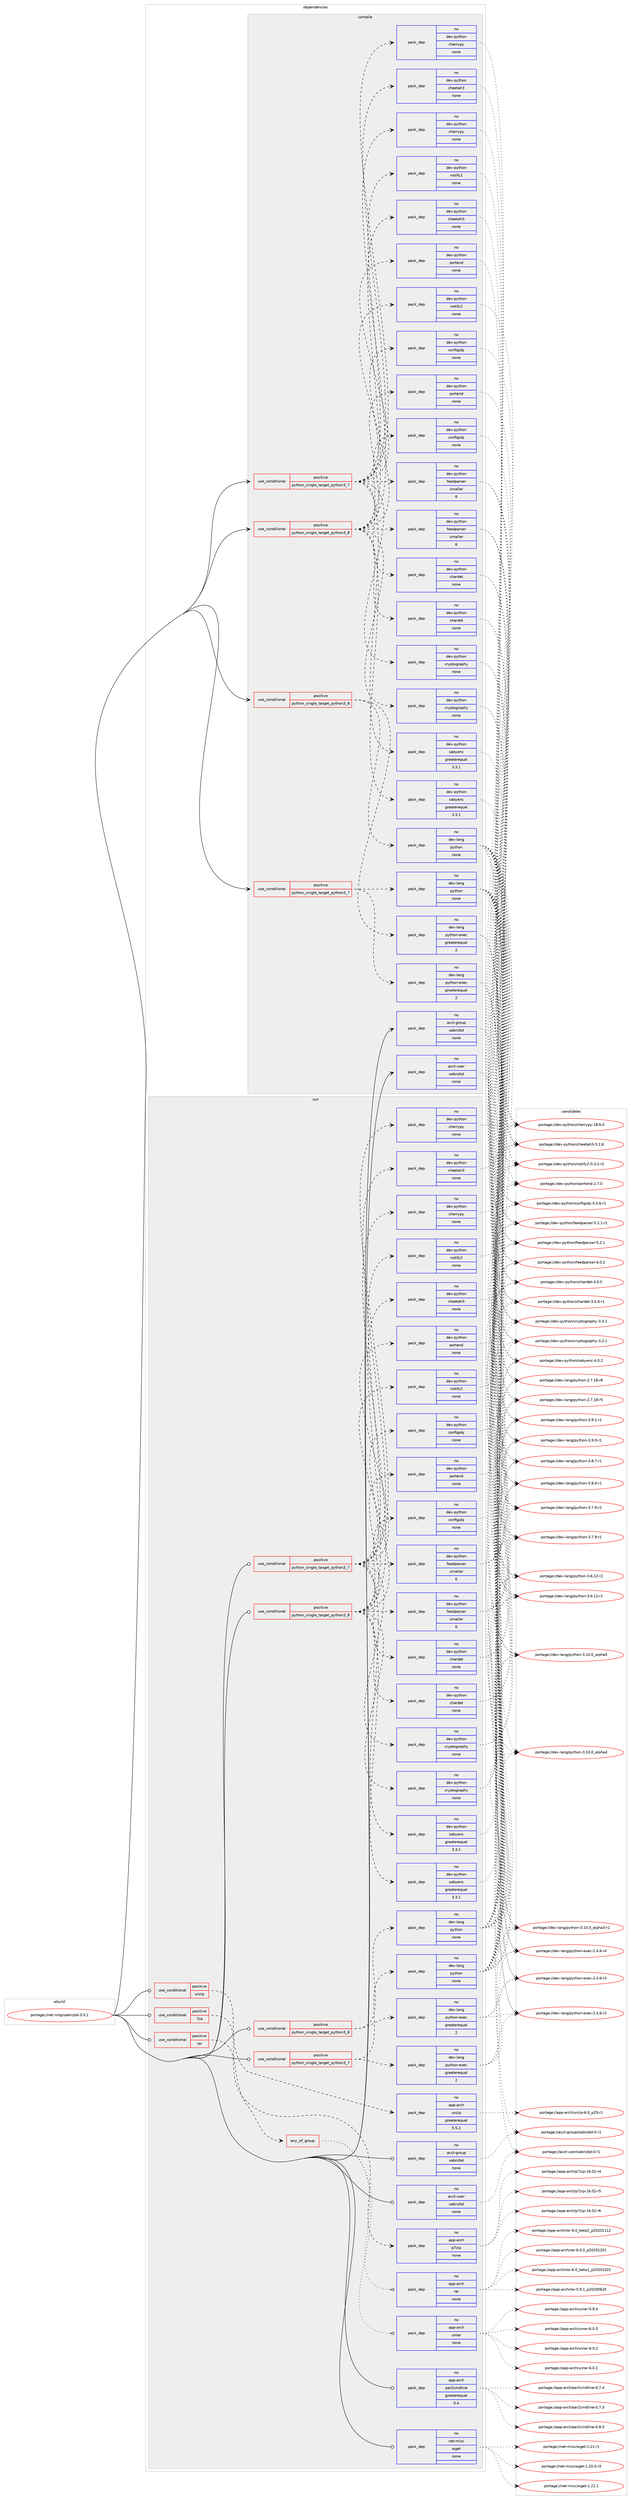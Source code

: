 digraph prolog {

# *************
# Graph options
# *************

newrank=true;
concentrate=true;
compound=true;
graph [rankdir=LR,fontname=Helvetica,fontsize=10,ranksep=1.5];#, ranksep=2.5, nodesep=0.2];
edge  [arrowhead=vee];
node  [fontname=Helvetica,fontsize=10];

# **********
# The ebuild
# **********

subgraph cluster_leftcol {
color=gray;
rank=same;
label=<<i>ebuild</i>>;
id [label="portage://net-nntp/sabnzbd-3.0.1", color=red, width=4, href="../net-nntp/sabnzbd-3.0.1.svg"];
}

# ****************
# The dependencies
# ****************

subgraph cluster_midcol {
color=gray;
label=<<i>dependencies</i>>;
subgraph cluster_compile {
fillcolor="#eeeeee";
style=filled;
label=<<i>compile</i>>;
subgraph cond7015 {
dependency22822 [label=<<TABLE BORDER="0" CELLBORDER="1" CELLSPACING="0" CELLPADDING="4"><TR><TD ROWSPAN="3" CELLPADDING="10">use_conditional</TD></TR><TR><TD>positive</TD></TR><TR><TD>python_single_target_python3_7</TD></TR></TABLE>>, shape=none, color=red];
subgraph pack15632 {
dependency22823 [label=<<TABLE BORDER="0" CELLBORDER="1" CELLSPACING="0" CELLPADDING="4" WIDTH="220"><TR><TD ROWSPAN="6" CELLPADDING="30">pack_dep</TD></TR><TR><TD WIDTH="110">no</TD></TR><TR><TD>dev-lang</TD></TR><TR><TD>python</TD></TR><TR><TD>none</TD></TR><TR><TD></TD></TR></TABLE>>, shape=none, color=blue];
}
dependency22822:e -> dependency22823:w [weight=20,style="dashed",arrowhead="vee"];
subgraph pack15633 {
dependency22824 [label=<<TABLE BORDER="0" CELLBORDER="1" CELLSPACING="0" CELLPADDING="4" WIDTH="220"><TR><TD ROWSPAN="6" CELLPADDING="30">pack_dep</TD></TR><TR><TD WIDTH="110">no</TD></TR><TR><TD>dev-lang</TD></TR><TR><TD>python-exec</TD></TR><TR><TD>greaterequal</TD></TR><TR><TD>2</TD></TR></TABLE>>, shape=none, color=blue];
}
dependency22822:e -> dependency22824:w [weight=20,style="dashed",arrowhead="vee"];
}
id:e -> dependency22822:w [weight=20,style="solid",arrowhead="vee"];
subgraph cond7016 {
dependency22825 [label=<<TABLE BORDER="0" CELLBORDER="1" CELLSPACING="0" CELLPADDING="4"><TR><TD ROWSPAN="3" CELLPADDING="10">use_conditional</TD></TR><TR><TD>positive</TD></TR><TR><TD>python_single_target_python3_7</TD></TR></TABLE>>, shape=none, color=red];
subgraph pack15634 {
dependency22826 [label=<<TABLE BORDER="0" CELLBORDER="1" CELLSPACING="0" CELLPADDING="4" WIDTH="220"><TR><TD ROWSPAN="6" CELLPADDING="30">pack_dep</TD></TR><TR><TD WIDTH="110">no</TD></TR><TR><TD>dev-python</TD></TR><TR><TD>chardet</TD></TR><TR><TD>none</TD></TR><TR><TD></TD></TR></TABLE>>, shape=none, color=blue];
}
dependency22825:e -> dependency22826:w [weight=20,style="dashed",arrowhead="vee"];
subgraph pack15635 {
dependency22827 [label=<<TABLE BORDER="0" CELLBORDER="1" CELLSPACING="0" CELLPADDING="4" WIDTH="220"><TR><TD ROWSPAN="6" CELLPADDING="30">pack_dep</TD></TR><TR><TD WIDTH="110">no</TD></TR><TR><TD>dev-python</TD></TR><TR><TD>cheetah3</TD></TR><TR><TD>none</TD></TR><TR><TD></TD></TR></TABLE>>, shape=none, color=blue];
}
dependency22825:e -> dependency22827:w [weight=20,style="dashed",arrowhead="vee"];
subgraph pack15636 {
dependency22828 [label=<<TABLE BORDER="0" CELLBORDER="1" CELLSPACING="0" CELLPADDING="4" WIDTH="220"><TR><TD ROWSPAN="6" CELLPADDING="30">pack_dep</TD></TR><TR><TD WIDTH="110">no</TD></TR><TR><TD>dev-python</TD></TR><TR><TD>cherrypy</TD></TR><TR><TD>none</TD></TR><TR><TD></TD></TR></TABLE>>, shape=none, color=blue];
}
dependency22825:e -> dependency22828:w [weight=20,style="dashed",arrowhead="vee"];
subgraph pack15637 {
dependency22829 [label=<<TABLE BORDER="0" CELLBORDER="1" CELLSPACING="0" CELLPADDING="4" WIDTH="220"><TR><TD ROWSPAN="6" CELLPADDING="30">pack_dep</TD></TR><TR><TD WIDTH="110">no</TD></TR><TR><TD>dev-python</TD></TR><TR><TD>configobj</TD></TR><TR><TD>none</TD></TR><TR><TD></TD></TR></TABLE>>, shape=none, color=blue];
}
dependency22825:e -> dependency22829:w [weight=20,style="dashed",arrowhead="vee"];
subgraph pack15638 {
dependency22830 [label=<<TABLE BORDER="0" CELLBORDER="1" CELLSPACING="0" CELLPADDING="4" WIDTH="220"><TR><TD ROWSPAN="6" CELLPADDING="30">pack_dep</TD></TR><TR><TD WIDTH="110">no</TD></TR><TR><TD>dev-python</TD></TR><TR><TD>cryptography</TD></TR><TR><TD>none</TD></TR><TR><TD></TD></TR></TABLE>>, shape=none, color=blue];
}
dependency22825:e -> dependency22830:w [weight=20,style="dashed",arrowhead="vee"];
subgraph pack15639 {
dependency22831 [label=<<TABLE BORDER="0" CELLBORDER="1" CELLSPACING="0" CELLPADDING="4" WIDTH="220"><TR><TD ROWSPAN="6" CELLPADDING="30">pack_dep</TD></TR><TR><TD WIDTH="110">no</TD></TR><TR><TD>dev-python</TD></TR><TR><TD>feedparser</TD></TR><TR><TD>smaller</TD></TR><TR><TD>6</TD></TR></TABLE>>, shape=none, color=blue];
}
dependency22825:e -> dependency22831:w [weight=20,style="dashed",arrowhead="vee"];
subgraph pack15640 {
dependency22832 [label=<<TABLE BORDER="0" CELLBORDER="1" CELLSPACING="0" CELLPADDING="4" WIDTH="220"><TR><TD ROWSPAN="6" CELLPADDING="30">pack_dep</TD></TR><TR><TD WIDTH="110">no</TD></TR><TR><TD>dev-python</TD></TR><TR><TD>notify2</TD></TR><TR><TD>none</TD></TR><TR><TD></TD></TR></TABLE>>, shape=none, color=blue];
}
dependency22825:e -> dependency22832:w [weight=20,style="dashed",arrowhead="vee"];
subgraph pack15641 {
dependency22833 [label=<<TABLE BORDER="0" CELLBORDER="1" CELLSPACING="0" CELLPADDING="4" WIDTH="220"><TR><TD ROWSPAN="6" CELLPADDING="30">pack_dep</TD></TR><TR><TD WIDTH="110">no</TD></TR><TR><TD>dev-python</TD></TR><TR><TD>portend</TD></TR><TR><TD>none</TD></TR><TR><TD></TD></TR></TABLE>>, shape=none, color=blue];
}
dependency22825:e -> dependency22833:w [weight=20,style="dashed",arrowhead="vee"];
subgraph pack15642 {
dependency22834 [label=<<TABLE BORDER="0" CELLBORDER="1" CELLSPACING="0" CELLPADDING="4" WIDTH="220"><TR><TD ROWSPAN="6" CELLPADDING="30">pack_dep</TD></TR><TR><TD WIDTH="110">no</TD></TR><TR><TD>dev-python</TD></TR><TR><TD>sabyenc</TD></TR><TR><TD>greaterequal</TD></TR><TR><TD>3.3.1</TD></TR></TABLE>>, shape=none, color=blue];
}
dependency22825:e -> dependency22834:w [weight=20,style="dashed",arrowhead="vee"];
}
id:e -> dependency22825:w [weight=20,style="solid",arrowhead="vee"];
subgraph cond7017 {
dependency22835 [label=<<TABLE BORDER="0" CELLBORDER="1" CELLSPACING="0" CELLPADDING="4"><TR><TD ROWSPAN="3" CELLPADDING="10">use_conditional</TD></TR><TR><TD>positive</TD></TR><TR><TD>python_single_target_python3_8</TD></TR></TABLE>>, shape=none, color=red];
subgraph pack15643 {
dependency22836 [label=<<TABLE BORDER="0" CELLBORDER="1" CELLSPACING="0" CELLPADDING="4" WIDTH="220"><TR><TD ROWSPAN="6" CELLPADDING="30">pack_dep</TD></TR><TR><TD WIDTH="110">no</TD></TR><TR><TD>dev-lang</TD></TR><TR><TD>python</TD></TR><TR><TD>none</TD></TR><TR><TD></TD></TR></TABLE>>, shape=none, color=blue];
}
dependency22835:e -> dependency22836:w [weight=20,style="dashed",arrowhead="vee"];
subgraph pack15644 {
dependency22837 [label=<<TABLE BORDER="0" CELLBORDER="1" CELLSPACING="0" CELLPADDING="4" WIDTH="220"><TR><TD ROWSPAN="6" CELLPADDING="30">pack_dep</TD></TR><TR><TD WIDTH="110">no</TD></TR><TR><TD>dev-lang</TD></TR><TR><TD>python-exec</TD></TR><TR><TD>greaterequal</TD></TR><TR><TD>2</TD></TR></TABLE>>, shape=none, color=blue];
}
dependency22835:e -> dependency22837:w [weight=20,style="dashed",arrowhead="vee"];
}
id:e -> dependency22835:w [weight=20,style="solid",arrowhead="vee"];
subgraph cond7018 {
dependency22838 [label=<<TABLE BORDER="0" CELLBORDER="1" CELLSPACING="0" CELLPADDING="4"><TR><TD ROWSPAN="3" CELLPADDING="10">use_conditional</TD></TR><TR><TD>positive</TD></TR><TR><TD>python_single_target_python3_8</TD></TR></TABLE>>, shape=none, color=red];
subgraph pack15645 {
dependency22839 [label=<<TABLE BORDER="0" CELLBORDER="1" CELLSPACING="0" CELLPADDING="4" WIDTH="220"><TR><TD ROWSPAN="6" CELLPADDING="30">pack_dep</TD></TR><TR><TD WIDTH="110">no</TD></TR><TR><TD>dev-python</TD></TR><TR><TD>chardet</TD></TR><TR><TD>none</TD></TR><TR><TD></TD></TR></TABLE>>, shape=none, color=blue];
}
dependency22838:e -> dependency22839:w [weight=20,style="dashed",arrowhead="vee"];
subgraph pack15646 {
dependency22840 [label=<<TABLE BORDER="0" CELLBORDER="1" CELLSPACING="0" CELLPADDING="4" WIDTH="220"><TR><TD ROWSPAN="6" CELLPADDING="30">pack_dep</TD></TR><TR><TD WIDTH="110">no</TD></TR><TR><TD>dev-python</TD></TR><TR><TD>cheetah3</TD></TR><TR><TD>none</TD></TR><TR><TD></TD></TR></TABLE>>, shape=none, color=blue];
}
dependency22838:e -> dependency22840:w [weight=20,style="dashed",arrowhead="vee"];
subgraph pack15647 {
dependency22841 [label=<<TABLE BORDER="0" CELLBORDER="1" CELLSPACING="0" CELLPADDING="4" WIDTH="220"><TR><TD ROWSPAN="6" CELLPADDING="30">pack_dep</TD></TR><TR><TD WIDTH="110">no</TD></TR><TR><TD>dev-python</TD></TR><TR><TD>cherrypy</TD></TR><TR><TD>none</TD></TR><TR><TD></TD></TR></TABLE>>, shape=none, color=blue];
}
dependency22838:e -> dependency22841:w [weight=20,style="dashed",arrowhead="vee"];
subgraph pack15648 {
dependency22842 [label=<<TABLE BORDER="0" CELLBORDER="1" CELLSPACING="0" CELLPADDING="4" WIDTH="220"><TR><TD ROWSPAN="6" CELLPADDING="30">pack_dep</TD></TR><TR><TD WIDTH="110">no</TD></TR><TR><TD>dev-python</TD></TR><TR><TD>configobj</TD></TR><TR><TD>none</TD></TR><TR><TD></TD></TR></TABLE>>, shape=none, color=blue];
}
dependency22838:e -> dependency22842:w [weight=20,style="dashed",arrowhead="vee"];
subgraph pack15649 {
dependency22843 [label=<<TABLE BORDER="0" CELLBORDER="1" CELLSPACING="0" CELLPADDING="4" WIDTH="220"><TR><TD ROWSPAN="6" CELLPADDING="30">pack_dep</TD></TR><TR><TD WIDTH="110">no</TD></TR><TR><TD>dev-python</TD></TR><TR><TD>cryptography</TD></TR><TR><TD>none</TD></TR><TR><TD></TD></TR></TABLE>>, shape=none, color=blue];
}
dependency22838:e -> dependency22843:w [weight=20,style="dashed",arrowhead="vee"];
subgraph pack15650 {
dependency22844 [label=<<TABLE BORDER="0" CELLBORDER="1" CELLSPACING="0" CELLPADDING="4" WIDTH="220"><TR><TD ROWSPAN="6" CELLPADDING="30">pack_dep</TD></TR><TR><TD WIDTH="110">no</TD></TR><TR><TD>dev-python</TD></TR><TR><TD>feedparser</TD></TR><TR><TD>smaller</TD></TR><TR><TD>6</TD></TR></TABLE>>, shape=none, color=blue];
}
dependency22838:e -> dependency22844:w [weight=20,style="dashed",arrowhead="vee"];
subgraph pack15651 {
dependency22845 [label=<<TABLE BORDER="0" CELLBORDER="1" CELLSPACING="0" CELLPADDING="4" WIDTH="220"><TR><TD ROWSPAN="6" CELLPADDING="30">pack_dep</TD></TR><TR><TD WIDTH="110">no</TD></TR><TR><TD>dev-python</TD></TR><TR><TD>notify2</TD></TR><TR><TD>none</TD></TR><TR><TD></TD></TR></TABLE>>, shape=none, color=blue];
}
dependency22838:e -> dependency22845:w [weight=20,style="dashed",arrowhead="vee"];
subgraph pack15652 {
dependency22846 [label=<<TABLE BORDER="0" CELLBORDER="1" CELLSPACING="0" CELLPADDING="4" WIDTH="220"><TR><TD ROWSPAN="6" CELLPADDING="30">pack_dep</TD></TR><TR><TD WIDTH="110">no</TD></TR><TR><TD>dev-python</TD></TR><TR><TD>portend</TD></TR><TR><TD>none</TD></TR><TR><TD></TD></TR></TABLE>>, shape=none, color=blue];
}
dependency22838:e -> dependency22846:w [weight=20,style="dashed",arrowhead="vee"];
subgraph pack15653 {
dependency22847 [label=<<TABLE BORDER="0" CELLBORDER="1" CELLSPACING="0" CELLPADDING="4" WIDTH="220"><TR><TD ROWSPAN="6" CELLPADDING="30">pack_dep</TD></TR><TR><TD WIDTH="110">no</TD></TR><TR><TD>dev-python</TD></TR><TR><TD>sabyenc</TD></TR><TR><TD>greaterequal</TD></TR><TR><TD>3.3.1</TD></TR></TABLE>>, shape=none, color=blue];
}
dependency22838:e -> dependency22847:w [weight=20,style="dashed",arrowhead="vee"];
}
id:e -> dependency22838:w [weight=20,style="solid",arrowhead="vee"];
subgraph pack15654 {
dependency22848 [label=<<TABLE BORDER="0" CELLBORDER="1" CELLSPACING="0" CELLPADDING="4" WIDTH="220"><TR><TD ROWSPAN="6" CELLPADDING="30">pack_dep</TD></TR><TR><TD WIDTH="110">no</TD></TR><TR><TD>acct-group</TD></TR><TR><TD>sabnzbd</TD></TR><TR><TD>none</TD></TR><TR><TD></TD></TR></TABLE>>, shape=none, color=blue];
}
id:e -> dependency22848:w [weight=20,style="solid",arrowhead="vee"];
subgraph pack15655 {
dependency22849 [label=<<TABLE BORDER="0" CELLBORDER="1" CELLSPACING="0" CELLPADDING="4" WIDTH="220"><TR><TD ROWSPAN="6" CELLPADDING="30">pack_dep</TD></TR><TR><TD WIDTH="110">no</TD></TR><TR><TD>acct-user</TD></TR><TR><TD>sabnzbd</TD></TR><TR><TD>none</TD></TR><TR><TD></TD></TR></TABLE>>, shape=none, color=blue];
}
id:e -> dependency22849:w [weight=20,style="solid",arrowhead="vee"];
}
subgraph cluster_compileandrun {
fillcolor="#eeeeee";
style=filled;
label=<<i>compile and run</i>>;
}
subgraph cluster_run {
fillcolor="#eeeeee";
style=filled;
label=<<i>run</i>>;
subgraph cond7019 {
dependency22850 [label=<<TABLE BORDER="0" CELLBORDER="1" CELLSPACING="0" CELLPADDING="4"><TR><TD ROWSPAN="3" CELLPADDING="10">use_conditional</TD></TR><TR><TD>positive</TD></TR><TR><TD>7za</TD></TR></TABLE>>, shape=none, color=red];
subgraph pack15656 {
dependency22851 [label=<<TABLE BORDER="0" CELLBORDER="1" CELLSPACING="0" CELLPADDING="4" WIDTH="220"><TR><TD ROWSPAN="6" CELLPADDING="30">pack_dep</TD></TR><TR><TD WIDTH="110">no</TD></TR><TR><TD>app-arch</TD></TR><TR><TD>p7zip</TD></TR><TR><TD>none</TD></TR><TR><TD></TD></TR></TABLE>>, shape=none, color=blue];
}
dependency22850:e -> dependency22851:w [weight=20,style="dashed",arrowhead="vee"];
}
id:e -> dependency22850:w [weight=20,style="solid",arrowhead="odot"];
subgraph cond7020 {
dependency22852 [label=<<TABLE BORDER="0" CELLBORDER="1" CELLSPACING="0" CELLPADDING="4"><TR><TD ROWSPAN="3" CELLPADDING="10">use_conditional</TD></TR><TR><TD>positive</TD></TR><TR><TD>python_single_target_python3_7</TD></TR></TABLE>>, shape=none, color=red];
subgraph pack15657 {
dependency22853 [label=<<TABLE BORDER="0" CELLBORDER="1" CELLSPACING="0" CELLPADDING="4" WIDTH="220"><TR><TD ROWSPAN="6" CELLPADDING="30">pack_dep</TD></TR><TR><TD WIDTH="110">no</TD></TR><TR><TD>dev-lang</TD></TR><TR><TD>python</TD></TR><TR><TD>none</TD></TR><TR><TD></TD></TR></TABLE>>, shape=none, color=blue];
}
dependency22852:e -> dependency22853:w [weight=20,style="dashed",arrowhead="vee"];
subgraph pack15658 {
dependency22854 [label=<<TABLE BORDER="0" CELLBORDER="1" CELLSPACING="0" CELLPADDING="4" WIDTH="220"><TR><TD ROWSPAN="6" CELLPADDING="30">pack_dep</TD></TR><TR><TD WIDTH="110">no</TD></TR><TR><TD>dev-lang</TD></TR><TR><TD>python-exec</TD></TR><TR><TD>greaterequal</TD></TR><TR><TD>2</TD></TR></TABLE>>, shape=none, color=blue];
}
dependency22852:e -> dependency22854:w [weight=20,style="dashed",arrowhead="vee"];
}
id:e -> dependency22852:w [weight=20,style="solid",arrowhead="odot"];
subgraph cond7021 {
dependency22855 [label=<<TABLE BORDER="0" CELLBORDER="1" CELLSPACING="0" CELLPADDING="4"><TR><TD ROWSPAN="3" CELLPADDING="10">use_conditional</TD></TR><TR><TD>positive</TD></TR><TR><TD>python_single_target_python3_7</TD></TR></TABLE>>, shape=none, color=red];
subgraph pack15659 {
dependency22856 [label=<<TABLE BORDER="0" CELLBORDER="1" CELLSPACING="0" CELLPADDING="4" WIDTH="220"><TR><TD ROWSPAN="6" CELLPADDING="30">pack_dep</TD></TR><TR><TD WIDTH="110">no</TD></TR><TR><TD>dev-python</TD></TR><TR><TD>chardet</TD></TR><TR><TD>none</TD></TR><TR><TD></TD></TR></TABLE>>, shape=none, color=blue];
}
dependency22855:e -> dependency22856:w [weight=20,style="dashed",arrowhead="vee"];
subgraph pack15660 {
dependency22857 [label=<<TABLE BORDER="0" CELLBORDER="1" CELLSPACING="0" CELLPADDING="4" WIDTH="220"><TR><TD ROWSPAN="6" CELLPADDING="30">pack_dep</TD></TR><TR><TD WIDTH="110">no</TD></TR><TR><TD>dev-python</TD></TR><TR><TD>cheetah3</TD></TR><TR><TD>none</TD></TR><TR><TD></TD></TR></TABLE>>, shape=none, color=blue];
}
dependency22855:e -> dependency22857:w [weight=20,style="dashed",arrowhead="vee"];
subgraph pack15661 {
dependency22858 [label=<<TABLE BORDER="0" CELLBORDER="1" CELLSPACING="0" CELLPADDING="4" WIDTH="220"><TR><TD ROWSPAN="6" CELLPADDING="30">pack_dep</TD></TR><TR><TD WIDTH="110">no</TD></TR><TR><TD>dev-python</TD></TR><TR><TD>cherrypy</TD></TR><TR><TD>none</TD></TR><TR><TD></TD></TR></TABLE>>, shape=none, color=blue];
}
dependency22855:e -> dependency22858:w [weight=20,style="dashed",arrowhead="vee"];
subgraph pack15662 {
dependency22859 [label=<<TABLE BORDER="0" CELLBORDER="1" CELLSPACING="0" CELLPADDING="4" WIDTH="220"><TR><TD ROWSPAN="6" CELLPADDING="30">pack_dep</TD></TR><TR><TD WIDTH="110">no</TD></TR><TR><TD>dev-python</TD></TR><TR><TD>configobj</TD></TR><TR><TD>none</TD></TR><TR><TD></TD></TR></TABLE>>, shape=none, color=blue];
}
dependency22855:e -> dependency22859:w [weight=20,style="dashed",arrowhead="vee"];
subgraph pack15663 {
dependency22860 [label=<<TABLE BORDER="0" CELLBORDER="1" CELLSPACING="0" CELLPADDING="4" WIDTH="220"><TR><TD ROWSPAN="6" CELLPADDING="30">pack_dep</TD></TR><TR><TD WIDTH="110">no</TD></TR><TR><TD>dev-python</TD></TR><TR><TD>cryptography</TD></TR><TR><TD>none</TD></TR><TR><TD></TD></TR></TABLE>>, shape=none, color=blue];
}
dependency22855:e -> dependency22860:w [weight=20,style="dashed",arrowhead="vee"];
subgraph pack15664 {
dependency22861 [label=<<TABLE BORDER="0" CELLBORDER="1" CELLSPACING="0" CELLPADDING="4" WIDTH="220"><TR><TD ROWSPAN="6" CELLPADDING="30">pack_dep</TD></TR><TR><TD WIDTH="110">no</TD></TR><TR><TD>dev-python</TD></TR><TR><TD>feedparser</TD></TR><TR><TD>smaller</TD></TR><TR><TD>6</TD></TR></TABLE>>, shape=none, color=blue];
}
dependency22855:e -> dependency22861:w [weight=20,style="dashed",arrowhead="vee"];
subgraph pack15665 {
dependency22862 [label=<<TABLE BORDER="0" CELLBORDER="1" CELLSPACING="0" CELLPADDING="4" WIDTH="220"><TR><TD ROWSPAN="6" CELLPADDING="30">pack_dep</TD></TR><TR><TD WIDTH="110">no</TD></TR><TR><TD>dev-python</TD></TR><TR><TD>notify2</TD></TR><TR><TD>none</TD></TR><TR><TD></TD></TR></TABLE>>, shape=none, color=blue];
}
dependency22855:e -> dependency22862:w [weight=20,style="dashed",arrowhead="vee"];
subgraph pack15666 {
dependency22863 [label=<<TABLE BORDER="0" CELLBORDER="1" CELLSPACING="0" CELLPADDING="4" WIDTH="220"><TR><TD ROWSPAN="6" CELLPADDING="30">pack_dep</TD></TR><TR><TD WIDTH="110">no</TD></TR><TR><TD>dev-python</TD></TR><TR><TD>portend</TD></TR><TR><TD>none</TD></TR><TR><TD></TD></TR></TABLE>>, shape=none, color=blue];
}
dependency22855:e -> dependency22863:w [weight=20,style="dashed",arrowhead="vee"];
subgraph pack15667 {
dependency22864 [label=<<TABLE BORDER="0" CELLBORDER="1" CELLSPACING="0" CELLPADDING="4" WIDTH="220"><TR><TD ROWSPAN="6" CELLPADDING="30">pack_dep</TD></TR><TR><TD WIDTH="110">no</TD></TR><TR><TD>dev-python</TD></TR><TR><TD>sabyenc</TD></TR><TR><TD>greaterequal</TD></TR><TR><TD>3.3.1</TD></TR></TABLE>>, shape=none, color=blue];
}
dependency22855:e -> dependency22864:w [weight=20,style="dashed",arrowhead="vee"];
}
id:e -> dependency22855:w [weight=20,style="solid",arrowhead="odot"];
subgraph cond7022 {
dependency22865 [label=<<TABLE BORDER="0" CELLBORDER="1" CELLSPACING="0" CELLPADDING="4"><TR><TD ROWSPAN="3" CELLPADDING="10">use_conditional</TD></TR><TR><TD>positive</TD></TR><TR><TD>python_single_target_python3_8</TD></TR></TABLE>>, shape=none, color=red];
subgraph pack15668 {
dependency22866 [label=<<TABLE BORDER="0" CELLBORDER="1" CELLSPACING="0" CELLPADDING="4" WIDTH="220"><TR><TD ROWSPAN="6" CELLPADDING="30">pack_dep</TD></TR><TR><TD WIDTH="110">no</TD></TR><TR><TD>dev-lang</TD></TR><TR><TD>python</TD></TR><TR><TD>none</TD></TR><TR><TD></TD></TR></TABLE>>, shape=none, color=blue];
}
dependency22865:e -> dependency22866:w [weight=20,style="dashed",arrowhead="vee"];
subgraph pack15669 {
dependency22867 [label=<<TABLE BORDER="0" CELLBORDER="1" CELLSPACING="0" CELLPADDING="4" WIDTH="220"><TR><TD ROWSPAN="6" CELLPADDING="30">pack_dep</TD></TR><TR><TD WIDTH="110">no</TD></TR><TR><TD>dev-lang</TD></TR><TR><TD>python-exec</TD></TR><TR><TD>greaterequal</TD></TR><TR><TD>2</TD></TR></TABLE>>, shape=none, color=blue];
}
dependency22865:e -> dependency22867:w [weight=20,style="dashed",arrowhead="vee"];
}
id:e -> dependency22865:w [weight=20,style="solid",arrowhead="odot"];
subgraph cond7023 {
dependency22868 [label=<<TABLE BORDER="0" CELLBORDER="1" CELLSPACING="0" CELLPADDING="4"><TR><TD ROWSPAN="3" CELLPADDING="10">use_conditional</TD></TR><TR><TD>positive</TD></TR><TR><TD>python_single_target_python3_8</TD></TR></TABLE>>, shape=none, color=red];
subgraph pack15670 {
dependency22869 [label=<<TABLE BORDER="0" CELLBORDER="1" CELLSPACING="0" CELLPADDING="4" WIDTH="220"><TR><TD ROWSPAN="6" CELLPADDING="30">pack_dep</TD></TR><TR><TD WIDTH="110">no</TD></TR><TR><TD>dev-python</TD></TR><TR><TD>chardet</TD></TR><TR><TD>none</TD></TR><TR><TD></TD></TR></TABLE>>, shape=none, color=blue];
}
dependency22868:e -> dependency22869:w [weight=20,style="dashed",arrowhead="vee"];
subgraph pack15671 {
dependency22870 [label=<<TABLE BORDER="0" CELLBORDER="1" CELLSPACING="0" CELLPADDING="4" WIDTH="220"><TR><TD ROWSPAN="6" CELLPADDING="30">pack_dep</TD></TR><TR><TD WIDTH="110">no</TD></TR><TR><TD>dev-python</TD></TR><TR><TD>cheetah3</TD></TR><TR><TD>none</TD></TR><TR><TD></TD></TR></TABLE>>, shape=none, color=blue];
}
dependency22868:e -> dependency22870:w [weight=20,style="dashed",arrowhead="vee"];
subgraph pack15672 {
dependency22871 [label=<<TABLE BORDER="0" CELLBORDER="1" CELLSPACING="0" CELLPADDING="4" WIDTH="220"><TR><TD ROWSPAN="6" CELLPADDING="30">pack_dep</TD></TR><TR><TD WIDTH="110">no</TD></TR><TR><TD>dev-python</TD></TR><TR><TD>cherrypy</TD></TR><TR><TD>none</TD></TR><TR><TD></TD></TR></TABLE>>, shape=none, color=blue];
}
dependency22868:e -> dependency22871:w [weight=20,style="dashed",arrowhead="vee"];
subgraph pack15673 {
dependency22872 [label=<<TABLE BORDER="0" CELLBORDER="1" CELLSPACING="0" CELLPADDING="4" WIDTH="220"><TR><TD ROWSPAN="6" CELLPADDING="30">pack_dep</TD></TR><TR><TD WIDTH="110">no</TD></TR><TR><TD>dev-python</TD></TR><TR><TD>configobj</TD></TR><TR><TD>none</TD></TR><TR><TD></TD></TR></TABLE>>, shape=none, color=blue];
}
dependency22868:e -> dependency22872:w [weight=20,style="dashed",arrowhead="vee"];
subgraph pack15674 {
dependency22873 [label=<<TABLE BORDER="0" CELLBORDER="1" CELLSPACING="0" CELLPADDING="4" WIDTH="220"><TR><TD ROWSPAN="6" CELLPADDING="30">pack_dep</TD></TR><TR><TD WIDTH="110">no</TD></TR><TR><TD>dev-python</TD></TR><TR><TD>cryptography</TD></TR><TR><TD>none</TD></TR><TR><TD></TD></TR></TABLE>>, shape=none, color=blue];
}
dependency22868:e -> dependency22873:w [weight=20,style="dashed",arrowhead="vee"];
subgraph pack15675 {
dependency22874 [label=<<TABLE BORDER="0" CELLBORDER="1" CELLSPACING="0" CELLPADDING="4" WIDTH="220"><TR><TD ROWSPAN="6" CELLPADDING="30">pack_dep</TD></TR><TR><TD WIDTH="110">no</TD></TR><TR><TD>dev-python</TD></TR><TR><TD>feedparser</TD></TR><TR><TD>smaller</TD></TR><TR><TD>6</TD></TR></TABLE>>, shape=none, color=blue];
}
dependency22868:e -> dependency22874:w [weight=20,style="dashed",arrowhead="vee"];
subgraph pack15676 {
dependency22875 [label=<<TABLE BORDER="0" CELLBORDER="1" CELLSPACING="0" CELLPADDING="4" WIDTH="220"><TR><TD ROWSPAN="6" CELLPADDING="30">pack_dep</TD></TR><TR><TD WIDTH="110">no</TD></TR><TR><TD>dev-python</TD></TR><TR><TD>notify2</TD></TR><TR><TD>none</TD></TR><TR><TD></TD></TR></TABLE>>, shape=none, color=blue];
}
dependency22868:e -> dependency22875:w [weight=20,style="dashed",arrowhead="vee"];
subgraph pack15677 {
dependency22876 [label=<<TABLE BORDER="0" CELLBORDER="1" CELLSPACING="0" CELLPADDING="4" WIDTH="220"><TR><TD ROWSPAN="6" CELLPADDING="30">pack_dep</TD></TR><TR><TD WIDTH="110">no</TD></TR><TR><TD>dev-python</TD></TR><TR><TD>portend</TD></TR><TR><TD>none</TD></TR><TR><TD></TD></TR></TABLE>>, shape=none, color=blue];
}
dependency22868:e -> dependency22876:w [weight=20,style="dashed",arrowhead="vee"];
subgraph pack15678 {
dependency22877 [label=<<TABLE BORDER="0" CELLBORDER="1" CELLSPACING="0" CELLPADDING="4" WIDTH="220"><TR><TD ROWSPAN="6" CELLPADDING="30">pack_dep</TD></TR><TR><TD WIDTH="110">no</TD></TR><TR><TD>dev-python</TD></TR><TR><TD>sabyenc</TD></TR><TR><TD>greaterequal</TD></TR><TR><TD>3.3.1</TD></TR></TABLE>>, shape=none, color=blue];
}
dependency22868:e -> dependency22877:w [weight=20,style="dashed",arrowhead="vee"];
}
id:e -> dependency22868:w [weight=20,style="solid",arrowhead="odot"];
subgraph cond7024 {
dependency22878 [label=<<TABLE BORDER="0" CELLBORDER="1" CELLSPACING="0" CELLPADDING="4"><TR><TD ROWSPAN="3" CELLPADDING="10">use_conditional</TD></TR><TR><TD>positive</TD></TR><TR><TD>rar</TD></TR></TABLE>>, shape=none, color=red];
subgraph any156 {
dependency22879 [label=<<TABLE BORDER="0" CELLBORDER="1" CELLSPACING="0" CELLPADDING="4"><TR><TD CELLPADDING="10">any_of_group</TD></TR></TABLE>>, shape=none, color=red];subgraph pack15679 {
dependency22880 [label=<<TABLE BORDER="0" CELLBORDER="1" CELLSPACING="0" CELLPADDING="4" WIDTH="220"><TR><TD ROWSPAN="6" CELLPADDING="30">pack_dep</TD></TR><TR><TD WIDTH="110">no</TD></TR><TR><TD>app-arch</TD></TR><TR><TD>unrar</TD></TR><TR><TD>none</TD></TR><TR><TD></TD></TR></TABLE>>, shape=none, color=blue];
}
dependency22879:e -> dependency22880:w [weight=20,style="dotted",arrowhead="oinv"];
subgraph pack15680 {
dependency22881 [label=<<TABLE BORDER="0" CELLBORDER="1" CELLSPACING="0" CELLPADDING="4" WIDTH="220"><TR><TD ROWSPAN="6" CELLPADDING="30">pack_dep</TD></TR><TR><TD WIDTH="110">no</TD></TR><TR><TD>app-arch</TD></TR><TR><TD>rar</TD></TR><TR><TD>none</TD></TR><TR><TD></TD></TR></TABLE>>, shape=none, color=blue];
}
dependency22879:e -> dependency22881:w [weight=20,style="dotted",arrowhead="oinv"];
}
dependency22878:e -> dependency22879:w [weight=20,style="dashed",arrowhead="vee"];
}
id:e -> dependency22878:w [weight=20,style="solid",arrowhead="odot"];
subgraph cond7025 {
dependency22882 [label=<<TABLE BORDER="0" CELLBORDER="1" CELLSPACING="0" CELLPADDING="4"><TR><TD ROWSPAN="3" CELLPADDING="10">use_conditional</TD></TR><TR><TD>positive</TD></TR><TR><TD>unzip</TD></TR></TABLE>>, shape=none, color=red];
subgraph pack15681 {
dependency22883 [label=<<TABLE BORDER="0" CELLBORDER="1" CELLSPACING="0" CELLPADDING="4" WIDTH="220"><TR><TD ROWSPAN="6" CELLPADDING="30">pack_dep</TD></TR><TR><TD WIDTH="110">no</TD></TR><TR><TD>app-arch</TD></TR><TR><TD>unzip</TD></TR><TR><TD>greaterequal</TD></TR><TR><TD>5.5.2</TD></TR></TABLE>>, shape=none, color=blue];
}
dependency22882:e -> dependency22883:w [weight=20,style="dashed",arrowhead="vee"];
}
id:e -> dependency22882:w [weight=20,style="solid",arrowhead="odot"];
subgraph pack15682 {
dependency22884 [label=<<TABLE BORDER="0" CELLBORDER="1" CELLSPACING="0" CELLPADDING="4" WIDTH="220"><TR><TD ROWSPAN="6" CELLPADDING="30">pack_dep</TD></TR><TR><TD WIDTH="110">no</TD></TR><TR><TD>acct-group</TD></TR><TR><TD>sabnzbd</TD></TR><TR><TD>none</TD></TR><TR><TD></TD></TR></TABLE>>, shape=none, color=blue];
}
id:e -> dependency22884:w [weight=20,style="solid",arrowhead="odot"];
subgraph pack15683 {
dependency22885 [label=<<TABLE BORDER="0" CELLBORDER="1" CELLSPACING="0" CELLPADDING="4" WIDTH="220"><TR><TD ROWSPAN="6" CELLPADDING="30">pack_dep</TD></TR><TR><TD WIDTH="110">no</TD></TR><TR><TD>acct-user</TD></TR><TR><TD>sabnzbd</TD></TR><TR><TD>none</TD></TR><TR><TD></TD></TR></TABLE>>, shape=none, color=blue];
}
id:e -> dependency22885:w [weight=20,style="solid",arrowhead="odot"];
subgraph pack15684 {
dependency22886 [label=<<TABLE BORDER="0" CELLBORDER="1" CELLSPACING="0" CELLPADDING="4" WIDTH="220"><TR><TD ROWSPAN="6" CELLPADDING="30">pack_dep</TD></TR><TR><TD WIDTH="110">no</TD></TR><TR><TD>app-arch</TD></TR><TR><TD>par2cmdline</TD></TR><TR><TD>greaterequal</TD></TR><TR><TD>0.4</TD></TR></TABLE>>, shape=none, color=blue];
}
id:e -> dependency22886:w [weight=20,style="solid",arrowhead="odot"];
subgraph pack15685 {
dependency22887 [label=<<TABLE BORDER="0" CELLBORDER="1" CELLSPACING="0" CELLPADDING="4" WIDTH="220"><TR><TD ROWSPAN="6" CELLPADDING="30">pack_dep</TD></TR><TR><TD WIDTH="110">no</TD></TR><TR><TD>net-misc</TD></TR><TR><TD>wget</TD></TR><TR><TD>none</TD></TR><TR><TD></TD></TR></TABLE>>, shape=none, color=blue];
}
id:e -> dependency22887:w [weight=20,style="solid",arrowhead="odot"];
}
}

# **************
# The candidates
# **************

subgraph cluster_choices {
rank=same;
color=gray;
label=<<i>candidates</i>>;

subgraph choice15632 {
color=black;
nodesep=1;
choice1001011184510897110103471121211161041111104551465746494511449 [label="portage://dev-lang/python-3.9.1-r1", color=red, width=4,href="../dev-lang/python-3.9.1-r1.svg"];
choice1001011184510897110103471121211161041111104551465746484511449 [label="portage://dev-lang/python-3.9.0-r1", color=red, width=4,href="../dev-lang/python-3.9.0-r1.svg"];
choice1001011184510897110103471121211161041111104551465646554511449 [label="portage://dev-lang/python-3.8.7-r1", color=red, width=4,href="../dev-lang/python-3.8.7-r1.svg"];
choice1001011184510897110103471121211161041111104551465646544511449 [label="portage://dev-lang/python-3.8.6-r1", color=red, width=4,href="../dev-lang/python-3.8.6-r1.svg"];
choice1001011184510897110103471121211161041111104551465546574511450 [label="portage://dev-lang/python-3.7.9-r2", color=red, width=4,href="../dev-lang/python-3.7.9-r2.svg"];
choice1001011184510897110103471121211161041111104551465546574511449 [label="portage://dev-lang/python-3.7.9-r1", color=red, width=4,href="../dev-lang/python-3.7.9-r1.svg"];
choice100101118451089711010347112121116104111110455146544649504511450 [label="portage://dev-lang/python-3.6.12-r2", color=red, width=4,href="../dev-lang/python-3.6.12-r2.svg"];
choice100101118451089711010347112121116104111110455146544649504511449 [label="portage://dev-lang/python-3.6.12-r1", color=red, width=4,href="../dev-lang/python-3.6.12-r1.svg"];
choice1001011184510897110103471121211161041111104551464948464895971081121049753 [label="portage://dev-lang/python-3.10.0_alpha5", color=red, width=4,href="../dev-lang/python-3.10.0_alpha5.svg"];
choice1001011184510897110103471121211161041111104551464948464895971081121049752 [label="portage://dev-lang/python-3.10.0_alpha4", color=red, width=4,href="../dev-lang/python-3.10.0_alpha4.svg"];
choice10010111845108971101034711212111610411111045514649484648959710811210497514511449 [label="portage://dev-lang/python-3.10.0_alpha3-r1", color=red, width=4,href="../dev-lang/python-3.10.0_alpha3-r1.svg"];
choice100101118451089711010347112121116104111110455046554649564511454 [label="portage://dev-lang/python-2.7.18-r6", color=red, width=4,href="../dev-lang/python-2.7.18-r6.svg"];
choice100101118451089711010347112121116104111110455046554649564511453 [label="portage://dev-lang/python-2.7.18-r5", color=red, width=4,href="../dev-lang/python-2.7.18-r5.svg"];
dependency22823:e -> choice1001011184510897110103471121211161041111104551465746494511449:w [style=dotted,weight="100"];
dependency22823:e -> choice1001011184510897110103471121211161041111104551465746484511449:w [style=dotted,weight="100"];
dependency22823:e -> choice1001011184510897110103471121211161041111104551465646554511449:w [style=dotted,weight="100"];
dependency22823:e -> choice1001011184510897110103471121211161041111104551465646544511449:w [style=dotted,weight="100"];
dependency22823:e -> choice1001011184510897110103471121211161041111104551465546574511450:w [style=dotted,weight="100"];
dependency22823:e -> choice1001011184510897110103471121211161041111104551465546574511449:w [style=dotted,weight="100"];
dependency22823:e -> choice100101118451089711010347112121116104111110455146544649504511450:w [style=dotted,weight="100"];
dependency22823:e -> choice100101118451089711010347112121116104111110455146544649504511449:w [style=dotted,weight="100"];
dependency22823:e -> choice1001011184510897110103471121211161041111104551464948464895971081121049753:w [style=dotted,weight="100"];
dependency22823:e -> choice1001011184510897110103471121211161041111104551464948464895971081121049752:w [style=dotted,weight="100"];
dependency22823:e -> choice10010111845108971101034711212111610411111045514649484648959710811210497514511449:w [style=dotted,weight="100"];
dependency22823:e -> choice100101118451089711010347112121116104111110455046554649564511454:w [style=dotted,weight="100"];
dependency22823:e -> choice100101118451089711010347112121116104111110455046554649564511453:w [style=dotted,weight="100"];
}
subgraph choice15633 {
color=black;
nodesep=1;
choice10010111845108971101034711212111610411111045101120101994550465246544511452 [label="portage://dev-lang/python-exec-2.4.6-r4", color=red, width=4,href="../dev-lang/python-exec-2.4.6-r4.svg"];
choice10010111845108971101034711212111610411111045101120101994550465246544511451 [label="portage://dev-lang/python-exec-2.4.6-r3", color=red, width=4,href="../dev-lang/python-exec-2.4.6-r3.svg"];
choice10010111845108971101034711212111610411111045101120101994550465246544511450 [label="portage://dev-lang/python-exec-2.4.6-r2", color=red, width=4,href="../dev-lang/python-exec-2.4.6-r2.svg"];
dependency22824:e -> choice10010111845108971101034711212111610411111045101120101994550465246544511452:w [style=dotted,weight="100"];
dependency22824:e -> choice10010111845108971101034711212111610411111045101120101994550465246544511451:w [style=dotted,weight="100"];
dependency22824:e -> choice10010111845108971101034711212111610411111045101120101994550465246544511450:w [style=dotted,weight="100"];
}
subgraph choice15634 {
color=black;
nodesep=1;
choice10010111845112121116104111110479910497114100101116455246484648 [label="portage://dev-python/chardet-4.0.0", color=red, width=4,href="../dev-python/chardet-4.0.0.svg"];
choice100101118451121211161041111104799104971141001011164551464846524511449 [label="portage://dev-python/chardet-3.0.4-r1", color=red, width=4,href="../dev-python/chardet-3.0.4-r1.svg"];
dependency22826:e -> choice10010111845112121116104111110479910497114100101116455246484648:w [style=dotted,weight="100"];
dependency22826:e -> choice100101118451121211161041111104799104971141001011164551464846524511449:w [style=dotted,weight="100"];
}
subgraph choice15635 {
color=black;
nodesep=1;
choice1001011184511212111610411111047991041011011169710451455146504654 [label="portage://dev-python/cheetah3-3.2.6", color=red, width=4,href="../dev-python/cheetah3-3.2.6.svg"];
dependency22827:e -> choice1001011184511212111610411111047991041011011169710451455146504654:w [style=dotted,weight="100"];
}
subgraph choice15636 {
color=black;
nodesep=1;
choice10010111845112121116104111110479910410111411412111212145495646544648 [label="portage://dev-python/cherrypy-18.6.0", color=red, width=4,href="../dev-python/cherrypy-18.6.0.svg"];
dependency22828:e -> choice10010111845112121116104111110479910410111411412111212145495646544648:w [style=dotted,weight="100"];
}
subgraph choice15637 {
color=black;
nodesep=1;
choice100101118451121211161041111104799111110102105103111981064553464846544511449 [label="portage://dev-python/configobj-5.0.6-r1", color=red, width=4,href="../dev-python/configobj-5.0.6-r1.svg"];
dependency22829:e -> choice100101118451121211161041111104799111110102105103111981064553464846544511449:w [style=dotted,weight="100"];
}
subgraph choice15638 {
color=black;
nodesep=1;
choice10010111845112121116104111110479911412111211611110311497112104121455146514649 [label="portage://dev-python/cryptography-3.3.1", color=red, width=4,href="../dev-python/cryptography-3.3.1.svg"];
choice10010111845112121116104111110479911412111211611110311497112104121455146504649 [label="portage://dev-python/cryptography-3.2.1", color=red, width=4,href="../dev-python/cryptography-3.2.1.svg"];
dependency22830:e -> choice10010111845112121116104111110479911412111211611110311497112104121455146514649:w [style=dotted,weight="100"];
dependency22830:e -> choice10010111845112121116104111110479911412111211611110311497112104121455146504649:w [style=dotted,weight="100"];
}
subgraph choice15639 {
color=black;
nodesep=1;
choice100101118451121211161041111104710210110110011297114115101114455446484650 [label="portage://dev-python/feedparser-6.0.2", color=red, width=4,href="../dev-python/feedparser-6.0.2.svg"];
choice1001011184511212111610411111047102101101100112971141151011144553465046494511449 [label="portage://dev-python/feedparser-5.2.1-r1", color=red, width=4,href="../dev-python/feedparser-5.2.1-r1.svg"];
choice100101118451121211161041111104710210110110011297114115101114455346504649 [label="portage://dev-python/feedparser-5.2.1", color=red, width=4,href="../dev-python/feedparser-5.2.1.svg"];
dependency22831:e -> choice100101118451121211161041111104710210110110011297114115101114455446484650:w [style=dotted,weight="100"];
dependency22831:e -> choice1001011184511212111610411111047102101101100112971141151011144553465046494511449:w [style=dotted,weight="100"];
dependency22831:e -> choice100101118451121211161041111104710210110110011297114115101114455346504649:w [style=dotted,weight="100"];
}
subgraph choice15640 {
color=black;
nodesep=1;
choice1001011184511212111610411111047110111116105102121504548465146494511450 [label="portage://dev-python/notify2-0.3.1-r2", color=red, width=4,href="../dev-python/notify2-0.3.1-r2.svg"];
dependency22832:e -> choice1001011184511212111610411111047110111116105102121504548465146494511450:w [style=dotted,weight="100"];
}
subgraph choice15641 {
color=black;
nodesep=1;
choice1001011184511212111610411111047112111114116101110100455046554648 [label="portage://dev-python/portend-2.7.0", color=red, width=4,href="../dev-python/portend-2.7.0.svg"];
dependency22833:e -> choice1001011184511212111610411111047112111114116101110100455046554648:w [style=dotted,weight="100"];
}
subgraph choice15642 {
color=black;
nodesep=1;
choice1001011184511212111610411111047115979812110111099455246484650 [label="portage://dev-python/sabyenc-4.0.2", color=red, width=4,href="../dev-python/sabyenc-4.0.2.svg"];
dependency22834:e -> choice1001011184511212111610411111047115979812110111099455246484650:w [style=dotted,weight="100"];
}
subgraph choice15643 {
color=black;
nodesep=1;
choice1001011184510897110103471121211161041111104551465746494511449 [label="portage://dev-lang/python-3.9.1-r1", color=red, width=4,href="../dev-lang/python-3.9.1-r1.svg"];
choice1001011184510897110103471121211161041111104551465746484511449 [label="portage://dev-lang/python-3.9.0-r1", color=red, width=4,href="../dev-lang/python-3.9.0-r1.svg"];
choice1001011184510897110103471121211161041111104551465646554511449 [label="portage://dev-lang/python-3.8.7-r1", color=red, width=4,href="../dev-lang/python-3.8.7-r1.svg"];
choice1001011184510897110103471121211161041111104551465646544511449 [label="portage://dev-lang/python-3.8.6-r1", color=red, width=4,href="../dev-lang/python-3.8.6-r1.svg"];
choice1001011184510897110103471121211161041111104551465546574511450 [label="portage://dev-lang/python-3.7.9-r2", color=red, width=4,href="../dev-lang/python-3.7.9-r2.svg"];
choice1001011184510897110103471121211161041111104551465546574511449 [label="portage://dev-lang/python-3.7.9-r1", color=red, width=4,href="../dev-lang/python-3.7.9-r1.svg"];
choice100101118451089711010347112121116104111110455146544649504511450 [label="portage://dev-lang/python-3.6.12-r2", color=red, width=4,href="../dev-lang/python-3.6.12-r2.svg"];
choice100101118451089711010347112121116104111110455146544649504511449 [label="portage://dev-lang/python-3.6.12-r1", color=red, width=4,href="../dev-lang/python-3.6.12-r1.svg"];
choice1001011184510897110103471121211161041111104551464948464895971081121049753 [label="portage://dev-lang/python-3.10.0_alpha5", color=red, width=4,href="../dev-lang/python-3.10.0_alpha5.svg"];
choice1001011184510897110103471121211161041111104551464948464895971081121049752 [label="portage://dev-lang/python-3.10.0_alpha4", color=red, width=4,href="../dev-lang/python-3.10.0_alpha4.svg"];
choice10010111845108971101034711212111610411111045514649484648959710811210497514511449 [label="portage://dev-lang/python-3.10.0_alpha3-r1", color=red, width=4,href="../dev-lang/python-3.10.0_alpha3-r1.svg"];
choice100101118451089711010347112121116104111110455046554649564511454 [label="portage://dev-lang/python-2.7.18-r6", color=red, width=4,href="../dev-lang/python-2.7.18-r6.svg"];
choice100101118451089711010347112121116104111110455046554649564511453 [label="portage://dev-lang/python-2.7.18-r5", color=red, width=4,href="../dev-lang/python-2.7.18-r5.svg"];
dependency22836:e -> choice1001011184510897110103471121211161041111104551465746494511449:w [style=dotted,weight="100"];
dependency22836:e -> choice1001011184510897110103471121211161041111104551465746484511449:w [style=dotted,weight="100"];
dependency22836:e -> choice1001011184510897110103471121211161041111104551465646554511449:w [style=dotted,weight="100"];
dependency22836:e -> choice1001011184510897110103471121211161041111104551465646544511449:w [style=dotted,weight="100"];
dependency22836:e -> choice1001011184510897110103471121211161041111104551465546574511450:w [style=dotted,weight="100"];
dependency22836:e -> choice1001011184510897110103471121211161041111104551465546574511449:w [style=dotted,weight="100"];
dependency22836:e -> choice100101118451089711010347112121116104111110455146544649504511450:w [style=dotted,weight="100"];
dependency22836:e -> choice100101118451089711010347112121116104111110455146544649504511449:w [style=dotted,weight="100"];
dependency22836:e -> choice1001011184510897110103471121211161041111104551464948464895971081121049753:w [style=dotted,weight="100"];
dependency22836:e -> choice1001011184510897110103471121211161041111104551464948464895971081121049752:w [style=dotted,weight="100"];
dependency22836:e -> choice10010111845108971101034711212111610411111045514649484648959710811210497514511449:w [style=dotted,weight="100"];
dependency22836:e -> choice100101118451089711010347112121116104111110455046554649564511454:w [style=dotted,weight="100"];
dependency22836:e -> choice100101118451089711010347112121116104111110455046554649564511453:w [style=dotted,weight="100"];
}
subgraph choice15644 {
color=black;
nodesep=1;
choice10010111845108971101034711212111610411111045101120101994550465246544511452 [label="portage://dev-lang/python-exec-2.4.6-r4", color=red, width=4,href="../dev-lang/python-exec-2.4.6-r4.svg"];
choice10010111845108971101034711212111610411111045101120101994550465246544511451 [label="portage://dev-lang/python-exec-2.4.6-r3", color=red, width=4,href="../dev-lang/python-exec-2.4.6-r3.svg"];
choice10010111845108971101034711212111610411111045101120101994550465246544511450 [label="portage://dev-lang/python-exec-2.4.6-r2", color=red, width=4,href="../dev-lang/python-exec-2.4.6-r2.svg"];
dependency22837:e -> choice10010111845108971101034711212111610411111045101120101994550465246544511452:w [style=dotted,weight="100"];
dependency22837:e -> choice10010111845108971101034711212111610411111045101120101994550465246544511451:w [style=dotted,weight="100"];
dependency22837:e -> choice10010111845108971101034711212111610411111045101120101994550465246544511450:w [style=dotted,weight="100"];
}
subgraph choice15645 {
color=black;
nodesep=1;
choice10010111845112121116104111110479910497114100101116455246484648 [label="portage://dev-python/chardet-4.0.0", color=red, width=4,href="../dev-python/chardet-4.0.0.svg"];
choice100101118451121211161041111104799104971141001011164551464846524511449 [label="portage://dev-python/chardet-3.0.4-r1", color=red, width=4,href="../dev-python/chardet-3.0.4-r1.svg"];
dependency22839:e -> choice10010111845112121116104111110479910497114100101116455246484648:w [style=dotted,weight="100"];
dependency22839:e -> choice100101118451121211161041111104799104971141001011164551464846524511449:w [style=dotted,weight="100"];
}
subgraph choice15646 {
color=black;
nodesep=1;
choice1001011184511212111610411111047991041011011169710451455146504654 [label="portage://dev-python/cheetah3-3.2.6", color=red, width=4,href="../dev-python/cheetah3-3.2.6.svg"];
dependency22840:e -> choice1001011184511212111610411111047991041011011169710451455146504654:w [style=dotted,weight="100"];
}
subgraph choice15647 {
color=black;
nodesep=1;
choice10010111845112121116104111110479910410111411412111212145495646544648 [label="portage://dev-python/cherrypy-18.6.0", color=red, width=4,href="../dev-python/cherrypy-18.6.0.svg"];
dependency22841:e -> choice10010111845112121116104111110479910410111411412111212145495646544648:w [style=dotted,weight="100"];
}
subgraph choice15648 {
color=black;
nodesep=1;
choice100101118451121211161041111104799111110102105103111981064553464846544511449 [label="portage://dev-python/configobj-5.0.6-r1", color=red, width=4,href="../dev-python/configobj-5.0.6-r1.svg"];
dependency22842:e -> choice100101118451121211161041111104799111110102105103111981064553464846544511449:w [style=dotted,weight="100"];
}
subgraph choice15649 {
color=black;
nodesep=1;
choice10010111845112121116104111110479911412111211611110311497112104121455146514649 [label="portage://dev-python/cryptography-3.3.1", color=red, width=4,href="../dev-python/cryptography-3.3.1.svg"];
choice10010111845112121116104111110479911412111211611110311497112104121455146504649 [label="portage://dev-python/cryptography-3.2.1", color=red, width=4,href="../dev-python/cryptography-3.2.1.svg"];
dependency22843:e -> choice10010111845112121116104111110479911412111211611110311497112104121455146514649:w [style=dotted,weight="100"];
dependency22843:e -> choice10010111845112121116104111110479911412111211611110311497112104121455146504649:w [style=dotted,weight="100"];
}
subgraph choice15650 {
color=black;
nodesep=1;
choice100101118451121211161041111104710210110110011297114115101114455446484650 [label="portage://dev-python/feedparser-6.0.2", color=red, width=4,href="../dev-python/feedparser-6.0.2.svg"];
choice1001011184511212111610411111047102101101100112971141151011144553465046494511449 [label="portage://dev-python/feedparser-5.2.1-r1", color=red, width=4,href="../dev-python/feedparser-5.2.1-r1.svg"];
choice100101118451121211161041111104710210110110011297114115101114455346504649 [label="portage://dev-python/feedparser-5.2.1", color=red, width=4,href="../dev-python/feedparser-5.2.1.svg"];
dependency22844:e -> choice100101118451121211161041111104710210110110011297114115101114455446484650:w [style=dotted,weight="100"];
dependency22844:e -> choice1001011184511212111610411111047102101101100112971141151011144553465046494511449:w [style=dotted,weight="100"];
dependency22844:e -> choice100101118451121211161041111104710210110110011297114115101114455346504649:w [style=dotted,weight="100"];
}
subgraph choice15651 {
color=black;
nodesep=1;
choice1001011184511212111610411111047110111116105102121504548465146494511450 [label="portage://dev-python/notify2-0.3.1-r2", color=red, width=4,href="../dev-python/notify2-0.3.1-r2.svg"];
dependency22845:e -> choice1001011184511212111610411111047110111116105102121504548465146494511450:w [style=dotted,weight="100"];
}
subgraph choice15652 {
color=black;
nodesep=1;
choice1001011184511212111610411111047112111114116101110100455046554648 [label="portage://dev-python/portend-2.7.0", color=red, width=4,href="../dev-python/portend-2.7.0.svg"];
dependency22846:e -> choice1001011184511212111610411111047112111114116101110100455046554648:w [style=dotted,weight="100"];
}
subgraph choice15653 {
color=black;
nodesep=1;
choice1001011184511212111610411111047115979812110111099455246484650 [label="portage://dev-python/sabyenc-4.0.2", color=red, width=4,href="../dev-python/sabyenc-4.0.2.svg"];
dependency22847:e -> choice1001011184511212111610411111047115979812110111099455246484650:w [style=dotted,weight="100"];
}
subgraph choice15654 {
color=black;
nodesep=1;
choice979999116451031141111171124711597981101229810045484511449 [label="portage://acct-group/sabnzbd-0-r1", color=red, width=4,href="../acct-group/sabnzbd-0-r1.svg"];
dependency22848:e -> choice979999116451031141111171124711597981101229810045484511449:w [style=dotted,weight="100"];
}
subgraph choice15655 {
color=black;
nodesep=1;
choice979999116451171151011144711597981101229810045484511449 [label="portage://acct-user/sabnzbd-0-r1", color=red, width=4,href="../acct-user/sabnzbd-0-r1.svg"];
dependency22849:e -> choice979999116451171151011144711597981101229810045484511449:w [style=dotted,weight="100"];
}
subgraph choice15656 {
color=black;
nodesep=1;
choice9711211245971149910447112551221051124549544648504511454 [label="portage://app-arch/p7zip-16.02-r6", color=red, width=4,href="../app-arch/p7zip-16.02-r6.svg"];
choice9711211245971149910447112551221051124549544648504511453 [label="portage://app-arch/p7zip-16.02-r5", color=red, width=4,href="../app-arch/p7zip-16.02-r5.svg"];
choice9711211245971149910447112551221051124549544648504511452 [label="portage://app-arch/p7zip-16.02-r4", color=red, width=4,href="../app-arch/p7zip-16.02-r4.svg"];
dependency22851:e -> choice9711211245971149910447112551221051124549544648504511454:w [style=dotted,weight="100"];
dependency22851:e -> choice9711211245971149910447112551221051124549544648504511453:w [style=dotted,weight="100"];
dependency22851:e -> choice9711211245971149910447112551221051124549544648504511452:w [style=dotted,weight="100"];
}
subgraph choice15657 {
color=black;
nodesep=1;
choice1001011184510897110103471121211161041111104551465746494511449 [label="portage://dev-lang/python-3.9.1-r1", color=red, width=4,href="../dev-lang/python-3.9.1-r1.svg"];
choice1001011184510897110103471121211161041111104551465746484511449 [label="portage://dev-lang/python-3.9.0-r1", color=red, width=4,href="../dev-lang/python-3.9.0-r1.svg"];
choice1001011184510897110103471121211161041111104551465646554511449 [label="portage://dev-lang/python-3.8.7-r1", color=red, width=4,href="../dev-lang/python-3.8.7-r1.svg"];
choice1001011184510897110103471121211161041111104551465646544511449 [label="portage://dev-lang/python-3.8.6-r1", color=red, width=4,href="../dev-lang/python-3.8.6-r1.svg"];
choice1001011184510897110103471121211161041111104551465546574511450 [label="portage://dev-lang/python-3.7.9-r2", color=red, width=4,href="../dev-lang/python-3.7.9-r2.svg"];
choice1001011184510897110103471121211161041111104551465546574511449 [label="portage://dev-lang/python-3.7.9-r1", color=red, width=4,href="../dev-lang/python-3.7.9-r1.svg"];
choice100101118451089711010347112121116104111110455146544649504511450 [label="portage://dev-lang/python-3.6.12-r2", color=red, width=4,href="../dev-lang/python-3.6.12-r2.svg"];
choice100101118451089711010347112121116104111110455146544649504511449 [label="portage://dev-lang/python-3.6.12-r1", color=red, width=4,href="../dev-lang/python-3.6.12-r1.svg"];
choice1001011184510897110103471121211161041111104551464948464895971081121049753 [label="portage://dev-lang/python-3.10.0_alpha5", color=red, width=4,href="../dev-lang/python-3.10.0_alpha5.svg"];
choice1001011184510897110103471121211161041111104551464948464895971081121049752 [label="portage://dev-lang/python-3.10.0_alpha4", color=red, width=4,href="../dev-lang/python-3.10.0_alpha4.svg"];
choice10010111845108971101034711212111610411111045514649484648959710811210497514511449 [label="portage://dev-lang/python-3.10.0_alpha3-r1", color=red, width=4,href="../dev-lang/python-3.10.0_alpha3-r1.svg"];
choice100101118451089711010347112121116104111110455046554649564511454 [label="portage://dev-lang/python-2.7.18-r6", color=red, width=4,href="../dev-lang/python-2.7.18-r6.svg"];
choice100101118451089711010347112121116104111110455046554649564511453 [label="portage://dev-lang/python-2.7.18-r5", color=red, width=4,href="../dev-lang/python-2.7.18-r5.svg"];
dependency22853:e -> choice1001011184510897110103471121211161041111104551465746494511449:w [style=dotted,weight="100"];
dependency22853:e -> choice1001011184510897110103471121211161041111104551465746484511449:w [style=dotted,weight="100"];
dependency22853:e -> choice1001011184510897110103471121211161041111104551465646554511449:w [style=dotted,weight="100"];
dependency22853:e -> choice1001011184510897110103471121211161041111104551465646544511449:w [style=dotted,weight="100"];
dependency22853:e -> choice1001011184510897110103471121211161041111104551465546574511450:w [style=dotted,weight="100"];
dependency22853:e -> choice1001011184510897110103471121211161041111104551465546574511449:w [style=dotted,weight="100"];
dependency22853:e -> choice100101118451089711010347112121116104111110455146544649504511450:w [style=dotted,weight="100"];
dependency22853:e -> choice100101118451089711010347112121116104111110455146544649504511449:w [style=dotted,weight="100"];
dependency22853:e -> choice1001011184510897110103471121211161041111104551464948464895971081121049753:w [style=dotted,weight="100"];
dependency22853:e -> choice1001011184510897110103471121211161041111104551464948464895971081121049752:w [style=dotted,weight="100"];
dependency22853:e -> choice10010111845108971101034711212111610411111045514649484648959710811210497514511449:w [style=dotted,weight="100"];
dependency22853:e -> choice100101118451089711010347112121116104111110455046554649564511454:w [style=dotted,weight="100"];
dependency22853:e -> choice100101118451089711010347112121116104111110455046554649564511453:w [style=dotted,weight="100"];
}
subgraph choice15658 {
color=black;
nodesep=1;
choice10010111845108971101034711212111610411111045101120101994550465246544511452 [label="portage://dev-lang/python-exec-2.4.6-r4", color=red, width=4,href="../dev-lang/python-exec-2.4.6-r4.svg"];
choice10010111845108971101034711212111610411111045101120101994550465246544511451 [label="portage://dev-lang/python-exec-2.4.6-r3", color=red, width=4,href="../dev-lang/python-exec-2.4.6-r3.svg"];
choice10010111845108971101034711212111610411111045101120101994550465246544511450 [label="portage://dev-lang/python-exec-2.4.6-r2", color=red, width=4,href="../dev-lang/python-exec-2.4.6-r2.svg"];
dependency22854:e -> choice10010111845108971101034711212111610411111045101120101994550465246544511452:w [style=dotted,weight="100"];
dependency22854:e -> choice10010111845108971101034711212111610411111045101120101994550465246544511451:w [style=dotted,weight="100"];
dependency22854:e -> choice10010111845108971101034711212111610411111045101120101994550465246544511450:w [style=dotted,weight="100"];
}
subgraph choice15659 {
color=black;
nodesep=1;
choice10010111845112121116104111110479910497114100101116455246484648 [label="portage://dev-python/chardet-4.0.0", color=red, width=4,href="../dev-python/chardet-4.0.0.svg"];
choice100101118451121211161041111104799104971141001011164551464846524511449 [label="portage://dev-python/chardet-3.0.4-r1", color=red, width=4,href="../dev-python/chardet-3.0.4-r1.svg"];
dependency22856:e -> choice10010111845112121116104111110479910497114100101116455246484648:w [style=dotted,weight="100"];
dependency22856:e -> choice100101118451121211161041111104799104971141001011164551464846524511449:w [style=dotted,weight="100"];
}
subgraph choice15660 {
color=black;
nodesep=1;
choice1001011184511212111610411111047991041011011169710451455146504654 [label="portage://dev-python/cheetah3-3.2.6", color=red, width=4,href="../dev-python/cheetah3-3.2.6.svg"];
dependency22857:e -> choice1001011184511212111610411111047991041011011169710451455146504654:w [style=dotted,weight="100"];
}
subgraph choice15661 {
color=black;
nodesep=1;
choice10010111845112121116104111110479910410111411412111212145495646544648 [label="portage://dev-python/cherrypy-18.6.0", color=red, width=4,href="../dev-python/cherrypy-18.6.0.svg"];
dependency22858:e -> choice10010111845112121116104111110479910410111411412111212145495646544648:w [style=dotted,weight="100"];
}
subgraph choice15662 {
color=black;
nodesep=1;
choice100101118451121211161041111104799111110102105103111981064553464846544511449 [label="portage://dev-python/configobj-5.0.6-r1", color=red, width=4,href="../dev-python/configobj-5.0.6-r1.svg"];
dependency22859:e -> choice100101118451121211161041111104799111110102105103111981064553464846544511449:w [style=dotted,weight="100"];
}
subgraph choice15663 {
color=black;
nodesep=1;
choice10010111845112121116104111110479911412111211611110311497112104121455146514649 [label="portage://dev-python/cryptography-3.3.1", color=red, width=4,href="../dev-python/cryptography-3.3.1.svg"];
choice10010111845112121116104111110479911412111211611110311497112104121455146504649 [label="portage://dev-python/cryptography-3.2.1", color=red, width=4,href="../dev-python/cryptography-3.2.1.svg"];
dependency22860:e -> choice10010111845112121116104111110479911412111211611110311497112104121455146514649:w [style=dotted,weight="100"];
dependency22860:e -> choice10010111845112121116104111110479911412111211611110311497112104121455146504649:w [style=dotted,weight="100"];
}
subgraph choice15664 {
color=black;
nodesep=1;
choice100101118451121211161041111104710210110110011297114115101114455446484650 [label="portage://dev-python/feedparser-6.0.2", color=red, width=4,href="../dev-python/feedparser-6.0.2.svg"];
choice1001011184511212111610411111047102101101100112971141151011144553465046494511449 [label="portage://dev-python/feedparser-5.2.1-r1", color=red, width=4,href="../dev-python/feedparser-5.2.1-r1.svg"];
choice100101118451121211161041111104710210110110011297114115101114455346504649 [label="portage://dev-python/feedparser-5.2.1", color=red, width=4,href="../dev-python/feedparser-5.2.1.svg"];
dependency22861:e -> choice100101118451121211161041111104710210110110011297114115101114455446484650:w [style=dotted,weight="100"];
dependency22861:e -> choice1001011184511212111610411111047102101101100112971141151011144553465046494511449:w [style=dotted,weight="100"];
dependency22861:e -> choice100101118451121211161041111104710210110110011297114115101114455346504649:w [style=dotted,weight="100"];
}
subgraph choice15665 {
color=black;
nodesep=1;
choice1001011184511212111610411111047110111116105102121504548465146494511450 [label="portage://dev-python/notify2-0.3.1-r2", color=red, width=4,href="../dev-python/notify2-0.3.1-r2.svg"];
dependency22862:e -> choice1001011184511212111610411111047110111116105102121504548465146494511450:w [style=dotted,weight="100"];
}
subgraph choice15666 {
color=black;
nodesep=1;
choice1001011184511212111610411111047112111114116101110100455046554648 [label="portage://dev-python/portend-2.7.0", color=red, width=4,href="../dev-python/portend-2.7.0.svg"];
dependency22863:e -> choice1001011184511212111610411111047112111114116101110100455046554648:w [style=dotted,weight="100"];
}
subgraph choice15667 {
color=black;
nodesep=1;
choice1001011184511212111610411111047115979812110111099455246484650 [label="portage://dev-python/sabyenc-4.0.2", color=red, width=4,href="../dev-python/sabyenc-4.0.2.svg"];
dependency22864:e -> choice1001011184511212111610411111047115979812110111099455246484650:w [style=dotted,weight="100"];
}
subgraph choice15668 {
color=black;
nodesep=1;
choice1001011184510897110103471121211161041111104551465746494511449 [label="portage://dev-lang/python-3.9.1-r1", color=red, width=4,href="../dev-lang/python-3.9.1-r1.svg"];
choice1001011184510897110103471121211161041111104551465746484511449 [label="portage://dev-lang/python-3.9.0-r1", color=red, width=4,href="../dev-lang/python-3.9.0-r1.svg"];
choice1001011184510897110103471121211161041111104551465646554511449 [label="portage://dev-lang/python-3.8.7-r1", color=red, width=4,href="../dev-lang/python-3.8.7-r1.svg"];
choice1001011184510897110103471121211161041111104551465646544511449 [label="portage://dev-lang/python-3.8.6-r1", color=red, width=4,href="../dev-lang/python-3.8.6-r1.svg"];
choice1001011184510897110103471121211161041111104551465546574511450 [label="portage://dev-lang/python-3.7.9-r2", color=red, width=4,href="../dev-lang/python-3.7.9-r2.svg"];
choice1001011184510897110103471121211161041111104551465546574511449 [label="portage://dev-lang/python-3.7.9-r1", color=red, width=4,href="../dev-lang/python-3.7.9-r1.svg"];
choice100101118451089711010347112121116104111110455146544649504511450 [label="portage://dev-lang/python-3.6.12-r2", color=red, width=4,href="../dev-lang/python-3.6.12-r2.svg"];
choice100101118451089711010347112121116104111110455146544649504511449 [label="portage://dev-lang/python-3.6.12-r1", color=red, width=4,href="../dev-lang/python-3.6.12-r1.svg"];
choice1001011184510897110103471121211161041111104551464948464895971081121049753 [label="portage://dev-lang/python-3.10.0_alpha5", color=red, width=4,href="../dev-lang/python-3.10.0_alpha5.svg"];
choice1001011184510897110103471121211161041111104551464948464895971081121049752 [label="portage://dev-lang/python-3.10.0_alpha4", color=red, width=4,href="../dev-lang/python-3.10.0_alpha4.svg"];
choice10010111845108971101034711212111610411111045514649484648959710811210497514511449 [label="portage://dev-lang/python-3.10.0_alpha3-r1", color=red, width=4,href="../dev-lang/python-3.10.0_alpha3-r1.svg"];
choice100101118451089711010347112121116104111110455046554649564511454 [label="portage://dev-lang/python-2.7.18-r6", color=red, width=4,href="../dev-lang/python-2.7.18-r6.svg"];
choice100101118451089711010347112121116104111110455046554649564511453 [label="portage://dev-lang/python-2.7.18-r5", color=red, width=4,href="../dev-lang/python-2.7.18-r5.svg"];
dependency22866:e -> choice1001011184510897110103471121211161041111104551465746494511449:w [style=dotted,weight="100"];
dependency22866:e -> choice1001011184510897110103471121211161041111104551465746484511449:w [style=dotted,weight="100"];
dependency22866:e -> choice1001011184510897110103471121211161041111104551465646554511449:w [style=dotted,weight="100"];
dependency22866:e -> choice1001011184510897110103471121211161041111104551465646544511449:w [style=dotted,weight="100"];
dependency22866:e -> choice1001011184510897110103471121211161041111104551465546574511450:w [style=dotted,weight="100"];
dependency22866:e -> choice1001011184510897110103471121211161041111104551465546574511449:w [style=dotted,weight="100"];
dependency22866:e -> choice100101118451089711010347112121116104111110455146544649504511450:w [style=dotted,weight="100"];
dependency22866:e -> choice100101118451089711010347112121116104111110455146544649504511449:w [style=dotted,weight="100"];
dependency22866:e -> choice1001011184510897110103471121211161041111104551464948464895971081121049753:w [style=dotted,weight="100"];
dependency22866:e -> choice1001011184510897110103471121211161041111104551464948464895971081121049752:w [style=dotted,weight="100"];
dependency22866:e -> choice10010111845108971101034711212111610411111045514649484648959710811210497514511449:w [style=dotted,weight="100"];
dependency22866:e -> choice100101118451089711010347112121116104111110455046554649564511454:w [style=dotted,weight="100"];
dependency22866:e -> choice100101118451089711010347112121116104111110455046554649564511453:w [style=dotted,weight="100"];
}
subgraph choice15669 {
color=black;
nodesep=1;
choice10010111845108971101034711212111610411111045101120101994550465246544511452 [label="portage://dev-lang/python-exec-2.4.6-r4", color=red, width=4,href="../dev-lang/python-exec-2.4.6-r4.svg"];
choice10010111845108971101034711212111610411111045101120101994550465246544511451 [label="portage://dev-lang/python-exec-2.4.6-r3", color=red, width=4,href="../dev-lang/python-exec-2.4.6-r3.svg"];
choice10010111845108971101034711212111610411111045101120101994550465246544511450 [label="portage://dev-lang/python-exec-2.4.6-r2", color=red, width=4,href="../dev-lang/python-exec-2.4.6-r2.svg"];
dependency22867:e -> choice10010111845108971101034711212111610411111045101120101994550465246544511452:w [style=dotted,weight="100"];
dependency22867:e -> choice10010111845108971101034711212111610411111045101120101994550465246544511451:w [style=dotted,weight="100"];
dependency22867:e -> choice10010111845108971101034711212111610411111045101120101994550465246544511450:w [style=dotted,weight="100"];
}
subgraph choice15670 {
color=black;
nodesep=1;
choice10010111845112121116104111110479910497114100101116455246484648 [label="portage://dev-python/chardet-4.0.0", color=red, width=4,href="../dev-python/chardet-4.0.0.svg"];
choice100101118451121211161041111104799104971141001011164551464846524511449 [label="portage://dev-python/chardet-3.0.4-r1", color=red, width=4,href="../dev-python/chardet-3.0.4-r1.svg"];
dependency22869:e -> choice10010111845112121116104111110479910497114100101116455246484648:w [style=dotted,weight="100"];
dependency22869:e -> choice100101118451121211161041111104799104971141001011164551464846524511449:w [style=dotted,weight="100"];
}
subgraph choice15671 {
color=black;
nodesep=1;
choice1001011184511212111610411111047991041011011169710451455146504654 [label="portage://dev-python/cheetah3-3.2.6", color=red, width=4,href="../dev-python/cheetah3-3.2.6.svg"];
dependency22870:e -> choice1001011184511212111610411111047991041011011169710451455146504654:w [style=dotted,weight="100"];
}
subgraph choice15672 {
color=black;
nodesep=1;
choice10010111845112121116104111110479910410111411412111212145495646544648 [label="portage://dev-python/cherrypy-18.6.0", color=red, width=4,href="../dev-python/cherrypy-18.6.0.svg"];
dependency22871:e -> choice10010111845112121116104111110479910410111411412111212145495646544648:w [style=dotted,weight="100"];
}
subgraph choice15673 {
color=black;
nodesep=1;
choice100101118451121211161041111104799111110102105103111981064553464846544511449 [label="portage://dev-python/configobj-5.0.6-r1", color=red, width=4,href="../dev-python/configobj-5.0.6-r1.svg"];
dependency22872:e -> choice100101118451121211161041111104799111110102105103111981064553464846544511449:w [style=dotted,weight="100"];
}
subgraph choice15674 {
color=black;
nodesep=1;
choice10010111845112121116104111110479911412111211611110311497112104121455146514649 [label="portage://dev-python/cryptography-3.3.1", color=red, width=4,href="../dev-python/cryptography-3.3.1.svg"];
choice10010111845112121116104111110479911412111211611110311497112104121455146504649 [label="portage://dev-python/cryptography-3.2.1", color=red, width=4,href="../dev-python/cryptography-3.2.1.svg"];
dependency22873:e -> choice10010111845112121116104111110479911412111211611110311497112104121455146514649:w [style=dotted,weight="100"];
dependency22873:e -> choice10010111845112121116104111110479911412111211611110311497112104121455146504649:w [style=dotted,weight="100"];
}
subgraph choice15675 {
color=black;
nodesep=1;
choice100101118451121211161041111104710210110110011297114115101114455446484650 [label="portage://dev-python/feedparser-6.0.2", color=red, width=4,href="../dev-python/feedparser-6.0.2.svg"];
choice1001011184511212111610411111047102101101100112971141151011144553465046494511449 [label="portage://dev-python/feedparser-5.2.1-r1", color=red, width=4,href="../dev-python/feedparser-5.2.1-r1.svg"];
choice100101118451121211161041111104710210110110011297114115101114455346504649 [label="portage://dev-python/feedparser-5.2.1", color=red, width=4,href="../dev-python/feedparser-5.2.1.svg"];
dependency22874:e -> choice100101118451121211161041111104710210110110011297114115101114455446484650:w [style=dotted,weight="100"];
dependency22874:e -> choice1001011184511212111610411111047102101101100112971141151011144553465046494511449:w [style=dotted,weight="100"];
dependency22874:e -> choice100101118451121211161041111104710210110110011297114115101114455346504649:w [style=dotted,weight="100"];
}
subgraph choice15676 {
color=black;
nodesep=1;
choice1001011184511212111610411111047110111116105102121504548465146494511450 [label="portage://dev-python/notify2-0.3.1-r2", color=red, width=4,href="../dev-python/notify2-0.3.1-r2.svg"];
dependency22875:e -> choice1001011184511212111610411111047110111116105102121504548465146494511450:w [style=dotted,weight="100"];
}
subgraph choice15677 {
color=black;
nodesep=1;
choice1001011184511212111610411111047112111114116101110100455046554648 [label="portage://dev-python/portend-2.7.0", color=red, width=4,href="../dev-python/portend-2.7.0.svg"];
dependency22876:e -> choice1001011184511212111610411111047112111114116101110100455046554648:w [style=dotted,weight="100"];
}
subgraph choice15678 {
color=black;
nodesep=1;
choice1001011184511212111610411111047115979812110111099455246484650 [label="portage://dev-python/sabyenc-4.0.2", color=red, width=4,href="../dev-python/sabyenc-4.0.2.svg"];
dependency22877:e -> choice1001011184511212111610411111047115979812110111099455246484650:w [style=dotted,weight="100"];
}
subgraph choice15679 {
color=black;
nodesep=1;
choice971121124597114991044711711011497114455446484651 [label="portage://app-arch/unrar-6.0.3", color=red, width=4,href="../app-arch/unrar-6.0.3.svg"];
choice971121124597114991044711711011497114455446484650 [label="portage://app-arch/unrar-6.0.2", color=red, width=4,href="../app-arch/unrar-6.0.2.svg"];
choice971121124597114991044711711011497114455446484649 [label="portage://app-arch/unrar-6.0.1", color=red, width=4,href="../app-arch/unrar-6.0.1.svg"];
choice971121124597114991044711711011497114455346574652 [label="portage://app-arch/unrar-5.9.4", color=red, width=4,href="../app-arch/unrar-5.9.4.svg"];
dependency22880:e -> choice971121124597114991044711711011497114455446484651:w [style=dotted,weight="100"];
dependency22880:e -> choice971121124597114991044711711011497114455446484650:w [style=dotted,weight="100"];
dependency22880:e -> choice971121124597114991044711711011497114455446484649:w [style=dotted,weight="100"];
dependency22880:e -> choice971121124597114991044711711011497114455346574652:w [style=dotted,weight="100"];
}
subgraph choice15680 {
color=black;
nodesep=1;
choice9711211245971149910447114971144554464895981011169750951125048504849494950 [label="portage://app-arch/rar-6.0_beta2_p20201112", color=red, width=4,href="../app-arch/rar-6.0_beta2_p20201112.svg"];
choice9711211245971149910447114971144554464895981011169749951125048504849485050 [label="portage://app-arch/rar-6.0_beta1_p20201022", color=red, width=4,href="../app-arch/rar-6.0_beta1_p20201022.svg"];
choice971121124597114991044711497114455446484648951125048504849504849 [label="portage://app-arch/rar-6.0.0_p20201201", color=red, width=4,href="../app-arch/rar-6.0.0_p20201201.svg"];
choice971121124597114991044711497114455346574649951125048504848545053 [label="portage://app-arch/rar-5.9.1_p20200625", color=red, width=4,href="../app-arch/rar-5.9.1_p20200625.svg"];
dependency22881:e -> choice9711211245971149910447114971144554464895981011169750951125048504849494950:w [style=dotted,weight="100"];
dependency22881:e -> choice9711211245971149910447114971144554464895981011169749951125048504849485050:w [style=dotted,weight="100"];
dependency22881:e -> choice971121124597114991044711497114455446484648951125048504849504849:w [style=dotted,weight="100"];
dependency22881:e -> choice971121124597114991044711497114455346574649951125048504848545053:w [style=dotted,weight="100"];
}
subgraph choice15681 {
color=black;
nodesep=1;
choice9711211245971149910447117110122105112455446489511250534511449 [label="portage://app-arch/unzip-6.0_p25-r1", color=red, width=4,href="../app-arch/unzip-6.0_p25-r1.svg"];
dependency22883:e -> choice9711211245971149910447117110122105112455446489511250534511449:w [style=dotted,weight="100"];
}
subgraph choice15682 {
color=black;
nodesep=1;
choice979999116451031141111171124711597981101229810045484511449 [label="portage://acct-group/sabnzbd-0-r1", color=red, width=4,href="../acct-group/sabnzbd-0-r1.svg"];
dependency22884:e -> choice979999116451031141111171124711597981101229810045484511449:w [style=dotted,weight="100"];
}
subgraph choice15683 {
color=black;
nodesep=1;
choice979999116451171151011144711597981101229810045484511449 [label="portage://acct-user/sabnzbd-0-r1", color=red, width=4,href="../acct-user/sabnzbd-0-r1.svg"];
dependency22885:e -> choice979999116451171151011144711597981101229810045484511449:w [style=dotted,weight="100"];
}
subgraph choice15684 {
color=black;
nodesep=1;
choice9711211245971149910447112971145099109100108105110101454846564648 [label="portage://app-arch/par2cmdline-0.8.0", color=red, width=4,href="../app-arch/par2cmdline-0.8.0.svg"];
choice9711211245971149910447112971145099109100108105110101454846554652 [label="portage://app-arch/par2cmdline-0.7.4", color=red, width=4,href="../app-arch/par2cmdline-0.7.4.svg"];
choice9711211245971149910447112971145099109100108105110101454846554651 [label="portage://app-arch/par2cmdline-0.7.3", color=red, width=4,href="../app-arch/par2cmdline-0.7.3.svg"];
dependency22886:e -> choice9711211245971149910447112971145099109100108105110101454846564648:w [style=dotted,weight="100"];
dependency22886:e -> choice9711211245971149910447112971145099109100108105110101454846554652:w [style=dotted,weight="100"];
dependency22886:e -> choice9711211245971149910447112971145099109100108105110101454846554651:w [style=dotted,weight="100"];
}
subgraph choice15685 {
color=black;
nodesep=1;
choice11010111645109105115994711910310111645494650494649 [label="portage://net-misc/wget-1.21.1", color=red, width=4,href="../net-misc/wget-1.21.1.svg"];
choice11010111645109105115994711910310111645494650494511449 [label="portage://net-misc/wget-1.21-r1", color=red, width=4,href="../net-misc/wget-1.21-r1.svg"];
choice110101116451091051159947119103101116454946504846514511451 [label="portage://net-misc/wget-1.20.3-r3", color=red, width=4,href="../net-misc/wget-1.20.3-r3.svg"];
dependency22887:e -> choice11010111645109105115994711910310111645494650494649:w [style=dotted,weight="100"];
dependency22887:e -> choice11010111645109105115994711910310111645494650494511449:w [style=dotted,weight="100"];
dependency22887:e -> choice110101116451091051159947119103101116454946504846514511451:w [style=dotted,weight="100"];
}
}

}
